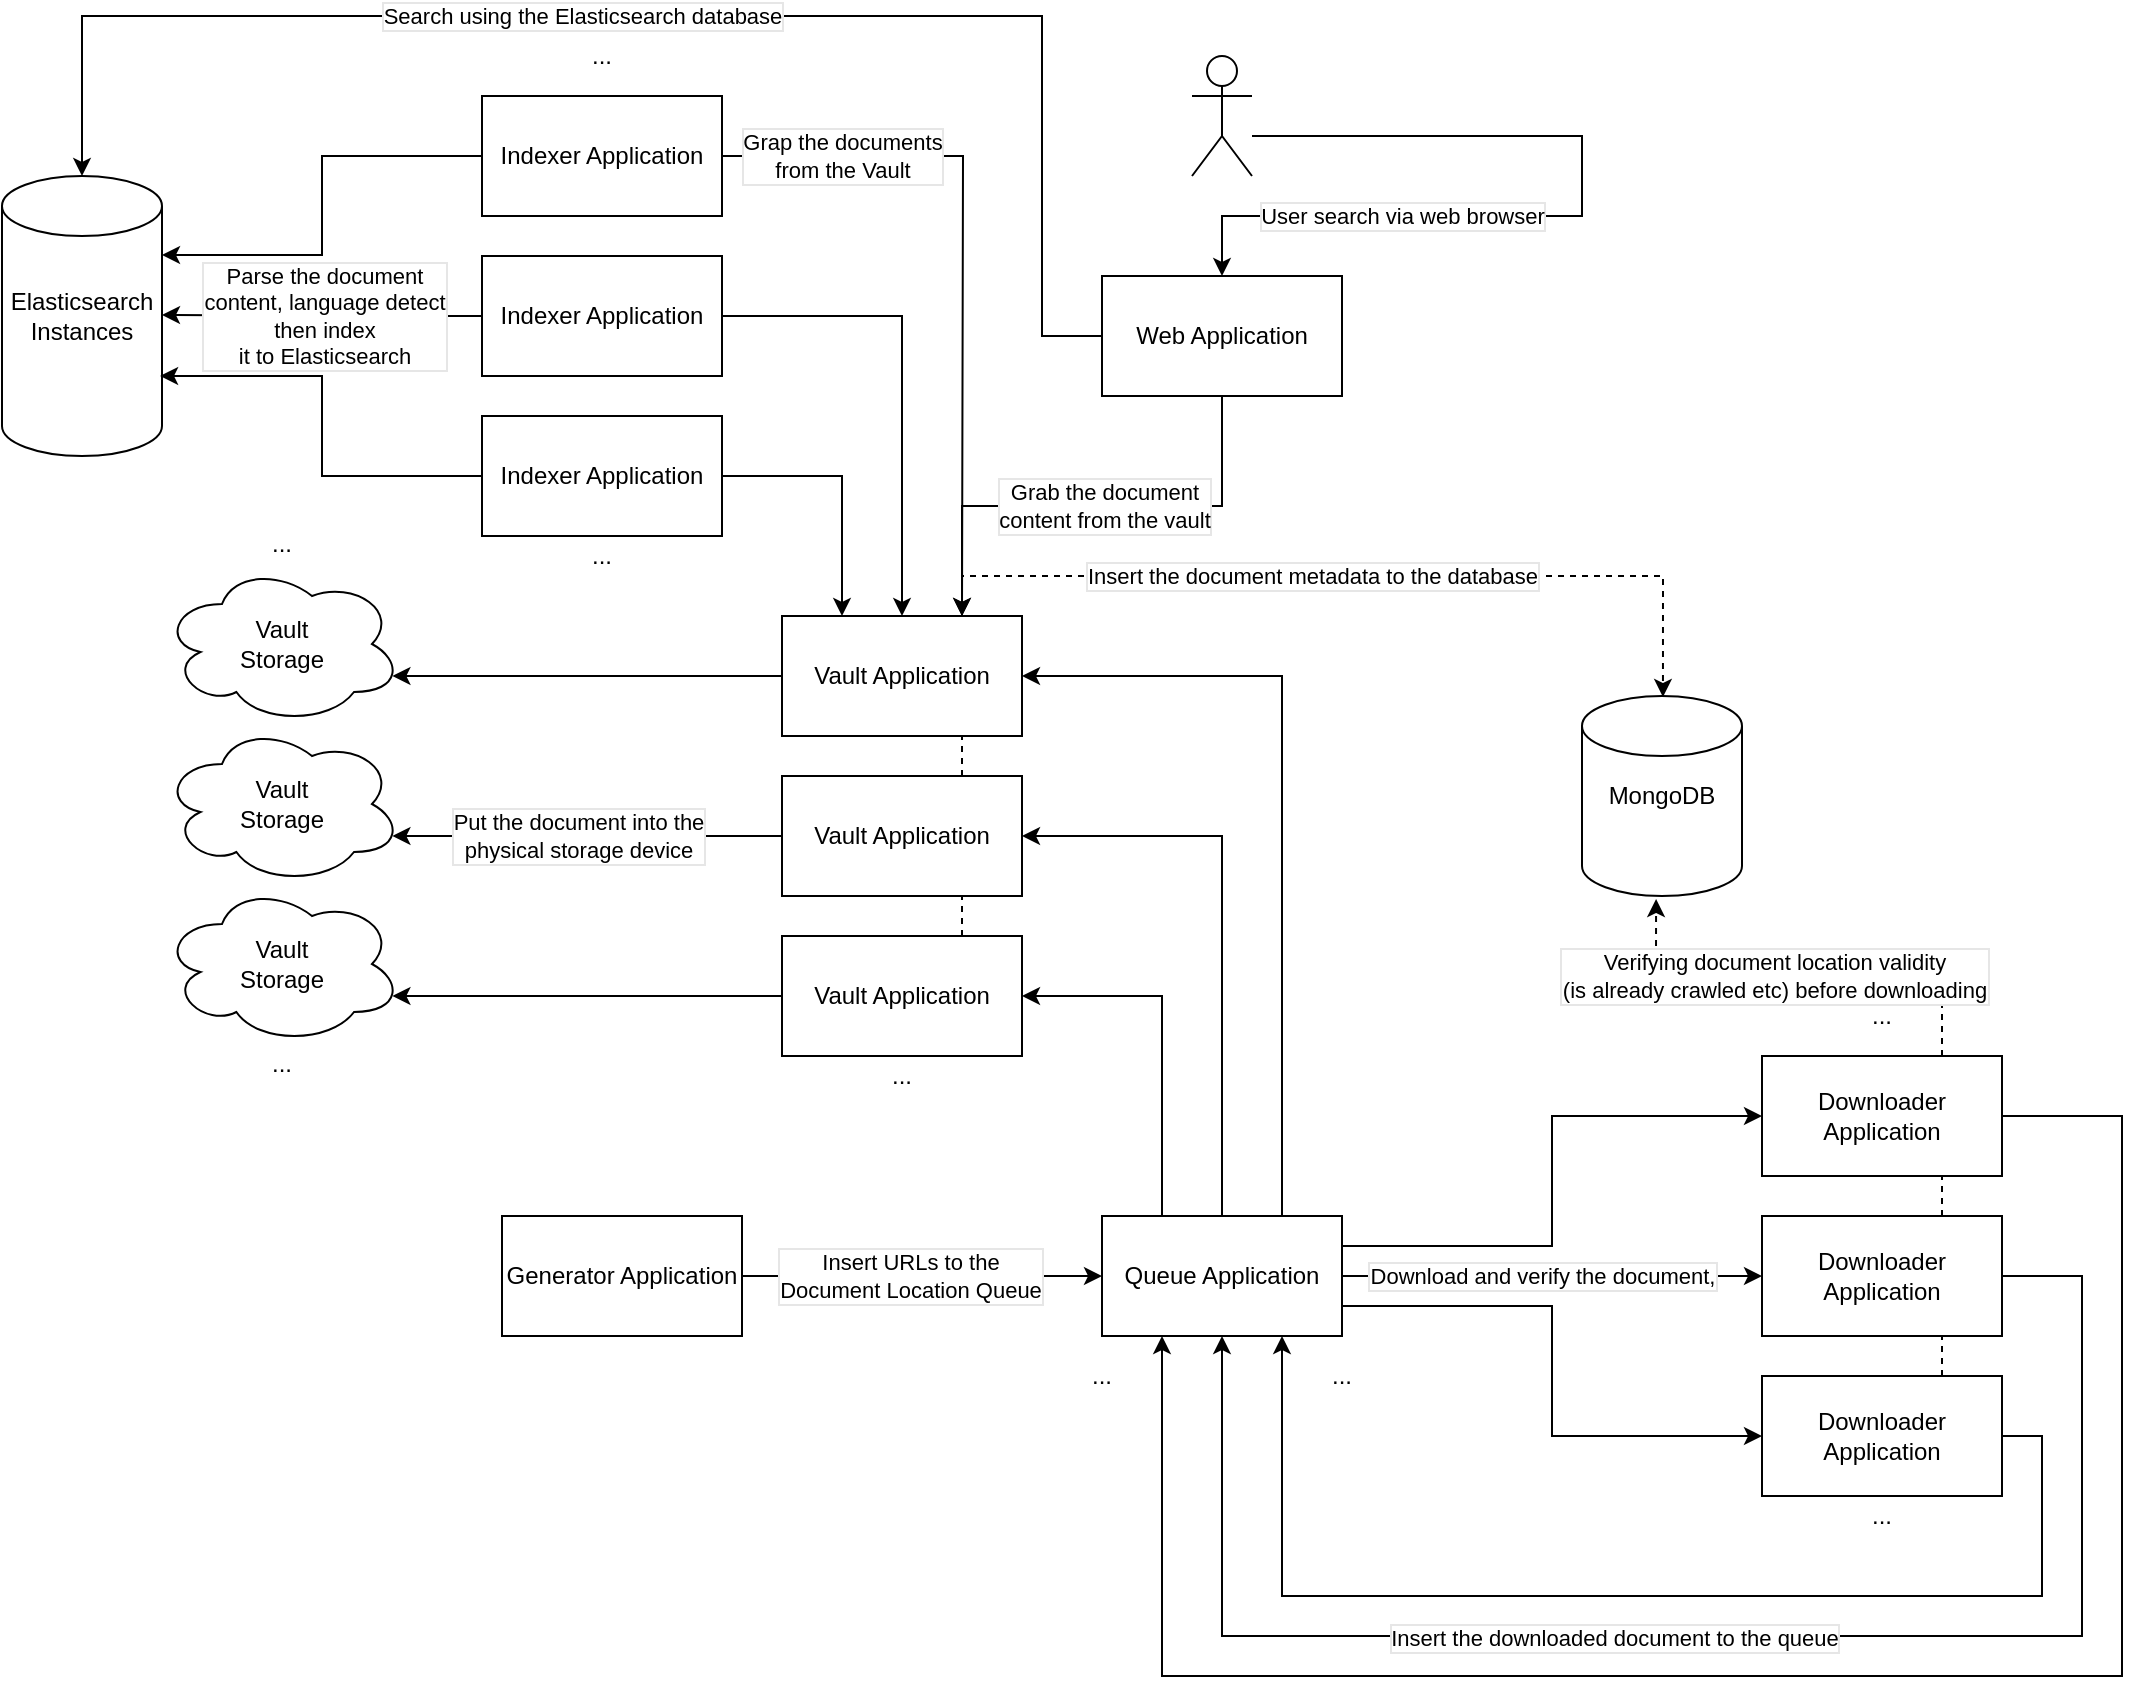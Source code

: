 <mxfile version="13.6.6" type="device"><diagram id="1iQj42AIyRgl3TGFdhaP" name="Page-1"><mxGraphModel dx="1792" dy="1683" grid="1" gridSize="10" guides="1" tooltips="1" connect="1" arrows="1" fold="1" page="1" pageScale="1" pageWidth="850" pageHeight="1100" math="0" shadow="0"><root><mxCell id="0"/><mxCell id="1" parent="0"/><mxCell id="GJ7fCo2yTdwIKpVJeAWD-3" style="edgeStyle=orthogonalEdgeStyle;rounded=0;orthogonalLoop=1;jettySize=auto;html=1;exitX=1;exitY=0.5;exitDx=0;exitDy=0;entryX=0;entryY=0.5;entryDx=0;entryDy=0;" edge="1" parent="1" source="GJ7fCo2yTdwIKpVJeAWD-1" target="GJ7fCo2yTdwIKpVJeAWD-2"><mxGeometry relative="1" as="geometry"/></mxCell><mxCell id="GJ7fCo2yTdwIKpVJeAWD-4" value="Insert URLs to the&lt;br&gt;Document Location Queue" style="edgeLabel;html=1;align=center;verticalAlign=middle;resizable=0;points=[];labelBorderColor=#E6E6E6;" vertex="1" connectable="0" parent="GJ7fCo2yTdwIKpVJeAWD-3"><mxGeometry x="0.2" relative="1" as="geometry"><mxPoint x="-24" as="offset"/></mxGeometry></mxCell><mxCell id="GJ7fCo2yTdwIKpVJeAWD-1" value="Generator Application" style="rounded=0;whiteSpace=wrap;html=1;" vertex="1" parent="1"><mxGeometry x="20" y="250" width="120" height="60" as="geometry"/></mxCell><mxCell id="GJ7fCo2yTdwIKpVJeAWD-8" style="edgeStyle=orthogonalEdgeStyle;rounded=0;orthogonalLoop=1;jettySize=auto;html=1;exitX=1;exitY=0.5;exitDx=0;exitDy=0;entryX=0;entryY=0.5;entryDx=0;entryDy=0;" edge="1" parent="1" source="GJ7fCo2yTdwIKpVJeAWD-2" target="GJ7fCo2yTdwIKpVJeAWD-6"><mxGeometry relative="1" as="geometry"/></mxCell><mxCell id="GJ7fCo2yTdwIKpVJeAWD-15" value="Download and verify the document," style="edgeLabel;html=1;align=center;verticalAlign=middle;resizable=0;points=[];labelBorderColor=#E6E6E6;" vertex="1" connectable="0" parent="GJ7fCo2yTdwIKpVJeAWD-8"><mxGeometry x="0.257" y="1" relative="1" as="geometry"><mxPoint x="-32" y="1" as="offset"/></mxGeometry></mxCell><mxCell id="GJ7fCo2yTdwIKpVJeAWD-11" style="edgeStyle=orthogonalEdgeStyle;rounded=0;orthogonalLoop=1;jettySize=auto;html=1;exitX=1;exitY=0.25;exitDx=0;exitDy=0;entryX=0;entryY=0.5;entryDx=0;entryDy=0;" edge="1" parent="1" source="GJ7fCo2yTdwIKpVJeAWD-2" target="GJ7fCo2yTdwIKpVJeAWD-5"><mxGeometry relative="1" as="geometry"><Array as="points"><mxPoint x="545" y="265"/><mxPoint x="545" y="200"/></Array></mxGeometry></mxCell><mxCell id="GJ7fCo2yTdwIKpVJeAWD-12" style="edgeStyle=orthogonalEdgeStyle;rounded=0;orthogonalLoop=1;jettySize=auto;html=1;exitX=1;exitY=0.75;exitDx=0;exitDy=0;entryX=0;entryY=0.5;entryDx=0;entryDy=0;" edge="1" parent="1" source="GJ7fCo2yTdwIKpVJeAWD-2" target="GJ7fCo2yTdwIKpVJeAWD-7"><mxGeometry relative="1" as="geometry"/></mxCell><mxCell id="GJ7fCo2yTdwIKpVJeAWD-37" style="edgeStyle=orthogonalEdgeStyle;rounded=0;orthogonalLoop=1;jettySize=auto;html=1;exitX=0.5;exitY=0;exitDx=0;exitDy=0;entryX=1;entryY=0.5;entryDx=0;entryDy=0;endArrow=classic;endFill=1;" edge="1" parent="1" source="GJ7fCo2yTdwIKpVJeAWD-2" target="GJ7fCo2yTdwIKpVJeAWD-32"><mxGeometry relative="1" as="geometry"/></mxCell><mxCell id="GJ7fCo2yTdwIKpVJeAWD-38" style="edgeStyle=orthogonalEdgeStyle;rounded=0;orthogonalLoop=1;jettySize=auto;html=1;exitX=0.25;exitY=0;exitDx=0;exitDy=0;entryX=1;entryY=0.5;entryDx=0;entryDy=0;endArrow=classic;endFill=1;" edge="1" parent="1" source="GJ7fCo2yTdwIKpVJeAWD-2" target="GJ7fCo2yTdwIKpVJeAWD-33"><mxGeometry relative="1" as="geometry"/></mxCell><mxCell id="GJ7fCo2yTdwIKpVJeAWD-39" style="edgeStyle=orthogonalEdgeStyle;rounded=0;orthogonalLoop=1;jettySize=auto;html=1;exitX=0.75;exitY=0;exitDx=0;exitDy=0;entryX=1;entryY=0.5;entryDx=0;entryDy=0;endArrow=classic;endFill=1;" edge="1" parent="1" source="GJ7fCo2yTdwIKpVJeAWD-2" target="GJ7fCo2yTdwIKpVJeAWD-31"><mxGeometry relative="1" as="geometry"/></mxCell><mxCell id="GJ7fCo2yTdwIKpVJeAWD-2" value="Queue Application" style="rounded=0;whiteSpace=wrap;html=1;" vertex="1" parent="1"><mxGeometry x="320" y="250" width="120" height="60" as="geometry"/></mxCell><mxCell id="GJ7fCo2yTdwIKpVJeAWD-16" style="edgeStyle=orthogonalEdgeStyle;rounded=0;orthogonalLoop=1;jettySize=auto;html=1;exitX=1;exitY=0.5;exitDx=0;exitDy=0;entryX=0.25;entryY=1;entryDx=0;entryDy=0;" edge="1" parent="1" source="GJ7fCo2yTdwIKpVJeAWD-5" target="GJ7fCo2yTdwIKpVJeAWD-2"><mxGeometry relative="1" as="geometry"><Array as="points"><mxPoint x="830" y="200"/><mxPoint x="830" y="480"/><mxPoint x="350" y="480"/></Array></mxGeometry></mxCell><mxCell id="GJ7fCo2yTdwIKpVJeAWD-26" style="edgeStyle=orthogonalEdgeStyle;rounded=0;orthogonalLoop=1;jettySize=auto;html=1;exitX=0.75;exitY=0;exitDx=0;exitDy=0;entryX=0.463;entryY=1.015;entryDx=0;entryDy=0;entryPerimeter=0;dashed=1;" edge="1" parent="1" source="GJ7fCo2yTdwIKpVJeAWD-5" target="GJ7fCo2yTdwIKpVJeAWD-25"><mxGeometry relative="1" as="geometry"/></mxCell><mxCell id="GJ7fCo2yTdwIKpVJeAWD-30" value="Verifying document location validity&lt;br&gt;(is already crawled etc) before downloading" style="edgeLabel;html=1;align=center;verticalAlign=middle;resizable=0;points=[];labelBorderColor=#E6E6E6;" vertex="1" connectable="0" parent="GJ7fCo2yTdwIKpVJeAWD-26"><mxGeometry x="0.122" relative="1" as="geometry"><mxPoint as="offset"/></mxGeometry></mxCell><mxCell id="GJ7fCo2yTdwIKpVJeAWD-5" value="Downloader Application" style="rounded=0;whiteSpace=wrap;html=1;" vertex="1" parent="1"><mxGeometry x="650" y="170" width="120" height="60" as="geometry"/></mxCell><mxCell id="GJ7fCo2yTdwIKpVJeAWD-17" style="edgeStyle=orthogonalEdgeStyle;rounded=0;orthogonalLoop=1;jettySize=auto;html=1;exitX=1;exitY=0.5;exitDx=0;exitDy=0;entryX=0.5;entryY=1;entryDx=0;entryDy=0;" edge="1" parent="1" source="GJ7fCo2yTdwIKpVJeAWD-6" target="GJ7fCo2yTdwIKpVJeAWD-2"><mxGeometry relative="1" as="geometry"><Array as="points"><mxPoint x="810" y="280"/><mxPoint x="810" y="460"/><mxPoint x="380" y="460"/></Array></mxGeometry></mxCell><mxCell id="GJ7fCo2yTdwIKpVJeAWD-24" value="Insert the downloaded document to the queue" style="edgeLabel;html=1;align=center;verticalAlign=middle;resizable=0;points=[];labelBorderColor=#E6E6E6;" vertex="1" connectable="0" parent="GJ7fCo2yTdwIKpVJeAWD-17"><mxGeometry x="0.135" y="1" relative="1" as="geometry"><mxPoint as="offset"/></mxGeometry></mxCell><mxCell id="GJ7fCo2yTdwIKpVJeAWD-27" style="edgeStyle=orthogonalEdgeStyle;rounded=0;orthogonalLoop=1;jettySize=auto;html=1;exitX=0.75;exitY=0;exitDx=0;exitDy=0;entryX=0.75;entryY=1;entryDx=0;entryDy=0;dashed=1;endArrow=none;endFill=0;" edge="1" parent="1" source="GJ7fCo2yTdwIKpVJeAWD-6" target="GJ7fCo2yTdwIKpVJeAWD-5"><mxGeometry relative="1" as="geometry"/></mxCell><mxCell id="GJ7fCo2yTdwIKpVJeAWD-6" value="Downloader Application" style="rounded=0;whiteSpace=wrap;html=1;" vertex="1" parent="1"><mxGeometry x="650" y="250" width="120" height="60" as="geometry"/></mxCell><mxCell id="GJ7fCo2yTdwIKpVJeAWD-18" style="edgeStyle=orthogonalEdgeStyle;rounded=0;orthogonalLoop=1;jettySize=auto;html=1;exitX=1;exitY=0.5;exitDx=0;exitDy=0;entryX=0.75;entryY=1;entryDx=0;entryDy=0;" edge="1" parent="1" source="GJ7fCo2yTdwIKpVJeAWD-7" target="GJ7fCo2yTdwIKpVJeAWD-2"><mxGeometry relative="1" as="geometry"><Array as="points"><mxPoint x="790" y="360"/><mxPoint x="790" y="440"/><mxPoint x="410" y="440"/></Array></mxGeometry></mxCell><mxCell id="GJ7fCo2yTdwIKpVJeAWD-28" style="edgeStyle=orthogonalEdgeStyle;rounded=0;orthogonalLoop=1;jettySize=auto;html=1;exitX=0.75;exitY=0;exitDx=0;exitDy=0;entryX=0.75;entryY=1;entryDx=0;entryDy=0;dashed=1;endArrow=none;endFill=0;" edge="1" parent="1" source="GJ7fCo2yTdwIKpVJeAWD-7" target="GJ7fCo2yTdwIKpVJeAWD-6"><mxGeometry relative="1" as="geometry"/></mxCell><mxCell id="GJ7fCo2yTdwIKpVJeAWD-7" value="Downloader Application" style="rounded=0;whiteSpace=wrap;html=1;" vertex="1" parent="1"><mxGeometry x="650" y="330" width="120" height="60" as="geometry"/></mxCell><mxCell id="GJ7fCo2yTdwIKpVJeAWD-13" value="..." style="text;html=1;strokeColor=none;fillColor=none;align=center;verticalAlign=middle;whiteSpace=wrap;rounded=0;" vertex="1" parent="1"><mxGeometry x="690" y="140" width="40" height="20" as="geometry"/></mxCell><mxCell id="GJ7fCo2yTdwIKpVJeAWD-14" value="..." style="text;html=1;strokeColor=none;fillColor=none;align=center;verticalAlign=middle;whiteSpace=wrap;rounded=0;" vertex="1" parent="1"><mxGeometry x="690" y="390" width="40" height="20" as="geometry"/></mxCell><mxCell id="GJ7fCo2yTdwIKpVJeAWD-19" value="..." style="text;html=1;strokeColor=none;fillColor=none;align=center;verticalAlign=middle;whiteSpace=wrap;rounded=0;" vertex="1" parent="1"><mxGeometry x="420" y="320" width="40" height="20" as="geometry"/></mxCell><mxCell id="GJ7fCo2yTdwIKpVJeAWD-20" value="..." style="text;html=1;strokeColor=none;fillColor=none;align=center;verticalAlign=middle;whiteSpace=wrap;rounded=0;" vertex="1" parent="1"><mxGeometry x="300" y="320" width="40" height="20" as="geometry"/></mxCell><mxCell id="GJ7fCo2yTdwIKpVJeAWD-25" value="MongoDB" style="shape=cylinder2;whiteSpace=wrap;html=1;boundedLbl=1;backgroundOutline=1;size=15;" vertex="1" parent="1"><mxGeometry x="560" y="-10" width="80" height="100" as="geometry"/></mxCell><mxCell id="GJ7fCo2yTdwIKpVJeAWD-43" style="edgeStyle=orthogonalEdgeStyle;rounded=0;orthogonalLoop=1;jettySize=auto;html=1;exitX=0;exitY=0.5;exitDx=0;exitDy=0;entryX=0.96;entryY=0.7;entryDx=0;entryDy=0;entryPerimeter=0;endArrow=classic;endFill=1;" edge="1" parent="1" source="GJ7fCo2yTdwIKpVJeAWD-31" target="GJ7fCo2yTdwIKpVJeAWD-40"><mxGeometry relative="1" as="geometry"/></mxCell><mxCell id="GJ7fCo2yTdwIKpVJeAWD-51" style="edgeStyle=orthogonalEdgeStyle;rounded=0;orthogonalLoop=1;jettySize=auto;html=1;exitX=0.75;exitY=0;exitDx=0;exitDy=0;entryX=0.506;entryY=0.005;entryDx=0;entryDy=0;entryPerimeter=0;dashed=1;endArrow=classic;endFill=1;" edge="1" parent="1" source="GJ7fCo2yTdwIKpVJeAWD-31" target="GJ7fCo2yTdwIKpVJeAWD-25"><mxGeometry relative="1" as="geometry"/></mxCell><mxCell id="GJ7fCo2yTdwIKpVJeAWD-52" value="Insert the document metadata to the database" style="edgeLabel;html=1;align=center;verticalAlign=middle;resizable=0;points=[];labelBorderColor=#E6E6E6;" vertex="1" connectable="0" parent="GJ7fCo2yTdwIKpVJeAWD-51"><mxGeometry x="-0.174" y="2" relative="1" as="geometry"><mxPoint x="17" y="2" as="offset"/></mxGeometry></mxCell><mxCell id="GJ7fCo2yTdwIKpVJeAWD-31" value="Vault Application" style="rounded=0;whiteSpace=wrap;html=1;" vertex="1" parent="1"><mxGeometry x="160" y="-50" width="120" height="60" as="geometry"/></mxCell><mxCell id="GJ7fCo2yTdwIKpVJeAWD-44" style="edgeStyle=orthogonalEdgeStyle;rounded=0;orthogonalLoop=1;jettySize=auto;html=1;exitX=0;exitY=0.5;exitDx=0;exitDy=0;entryX=0.96;entryY=0.7;entryDx=0;entryDy=0;entryPerimeter=0;endArrow=classic;endFill=1;" edge="1" parent="1" source="GJ7fCo2yTdwIKpVJeAWD-32" target="GJ7fCo2yTdwIKpVJeAWD-41"><mxGeometry relative="1" as="geometry"/></mxCell><mxCell id="GJ7fCo2yTdwIKpVJeAWD-46" value="Put the document into the&lt;br&gt;physical storage device" style="edgeLabel;html=1;align=center;verticalAlign=middle;resizable=0;points=[];labelBorderColor=#E6E6E6;" vertex="1" connectable="0" parent="GJ7fCo2yTdwIKpVJeAWD-44"><mxGeometry x="0.225" y="-1" relative="1" as="geometry"><mxPoint x="17" y="1" as="offset"/></mxGeometry></mxCell><mxCell id="GJ7fCo2yTdwIKpVJeAWD-50" style="edgeStyle=orthogonalEdgeStyle;rounded=0;orthogonalLoop=1;jettySize=auto;html=1;exitX=0.75;exitY=0;exitDx=0;exitDy=0;entryX=0.75;entryY=1;entryDx=0;entryDy=0;dashed=1;endArrow=none;endFill=0;" edge="1" parent="1" source="GJ7fCo2yTdwIKpVJeAWD-32" target="GJ7fCo2yTdwIKpVJeAWD-31"><mxGeometry relative="1" as="geometry"/></mxCell><mxCell id="GJ7fCo2yTdwIKpVJeAWD-32" value="Vault Application" style="rounded=0;whiteSpace=wrap;html=1;" vertex="1" parent="1"><mxGeometry x="160" y="30" width="120" height="60" as="geometry"/></mxCell><mxCell id="GJ7fCo2yTdwIKpVJeAWD-45" style="edgeStyle=orthogonalEdgeStyle;rounded=0;orthogonalLoop=1;jettySize=auto;html=1;exitX=0;exitY=0.5;exitDx=0;exitDy=0;entryX=0.96;entryY=0.7;entryDx=0;entryDy=0;entryPerimeter=0;endArrow=classic;endFill=1;" edge="1" parent="1" source="GJ7fCo2yTdwIKpVJeAWD-33" target="GJ7fCo2yTdwIKpVJeAWD-42"><mxGeometry relative="1" as="geometry"/></mxCell><mxCell id="GJ7fCo2yTdwIKpVJeAWD-49" style="edgeStyle=orthogonalEdgeStyle;rounded=0;orthogonalLoop=1;jettySize=auto;html=1;exitX=0.75;exitY=0;exitDx=0;exitDy=0;entryX=0.75;entryY=1;entryDx=0;entryDy=0;endArrow=none;endFill=0;dashed=1;" edge="1" parent="1" source="GJ7fCo2yTdwIKpVJeAWD-33" target="GJ7fCo2yTdwIKpVJeAWD-32"><mxGeometry relative="1" as="geometry"/></mxCell><mxCell id="GJ7fCo2yTdwIKpVJeAWD-33" value="Vault Application" style="rounded=0;whiteSpace=wrap;html=1;" vertex="1" parent="1"><mxGeometry x="160" y="110" width="120" height="60" as="geometry"/></mxCell><mxCell id="GJ7fCo2yTdwIKpVJeAWD-34" value="..." style="text;html=1;strokeColor=none;fillColor=none;align=center;verticalAlign=middle;whiteSpace=wrap;rounded=0;" vertex="1" parent="1"><mxGeometry x="200" y="170" width="40" height="20" as="geometry"/></mxCell><mxCell id="GJ7fCo2yTdwIKpVJeAWD-40" value="Vault&lt;br&gt;Storage" style="ellipse;shape=cloud;whiteSpace=wrap;html=1;" vertex="1" parent="1"><mxGeometry x="-150" y="-76" width="120" height="80" as="geometry"/></mxCell><mxCell id="GJ7fCo2yTdwIKpVJeAWD-41" value="Vault&lt;br&gt;Storage" style="ellipse;shape=cloud;whiteSpace=wrap;html=1;" vertex="1" parent="1"><mxGeometry x="-150" y="4" width="120" height="80" as="geometry"/></mxCell><mxCell id="GJ7fCo2yTdwIKpVJeAWD-42" value="Vault&lt;br&gt;Storage" style="ellipse;shape=cloud;whiteSpace=wrap;html=1;" vertex="1" parent="1"><mxGeometry x="-150" y="84" width="120" height="80" as="geometry"/></mxCell><mxCell id="GJ7fCo2yTdwIKpVJeAWD-47" value="..." style="text;html=1;strokeColor=none;fillColor=none;align=center;verticalAlign=middle;whiteSpace=wrap;rounded=0;" vertex="1" parent="1"><mxGeometry x="-110" y="164" width="40" height="20" as="geometry"/></mxCell><mxCell id="GJ7fCo2yTdwIKpVJeAWD-48" value="..." style="text;html=1;strokeColor=none;fillColor=none;align=center;verticalAlign=middle;whiteSpace=wrap;rounded=0;" vertex="1" parent="1"><mxGeometry x="-110" y="-96" width="40" height="20" as="geometry"/></mxCell><mxCell id="GJ7fCo2yTdwIKpVJeAWD-61" style="edgeStyle=orthogonalEdgeStyle;rounded=0;orthogonalLoop=1;jettySize=auto;html=1;exitX=1;exitY=0.5;exitDx=0;exitDy=0;entryX=0.5;entryY=0;entryDx=0;entryDy=0;endArrow=classic;endFill=1;" edge="1" parent="1" source="GJ7fCo2yTdwIKpVJeAWD-53" target="GJ7fCo2yTdwIKpVJeAWD-31"><mxGeometry relative="1" as="geometry"/></mxCell><mxCell id="GJ7fCo2yTdwIKpVJeAWD-65" style="edgeStyle=orthogonalEdgeStyle;rounded=0;orthogonalLoop=1;jettySize=auto;html=1;exitX=0;exitY=0.5;exitDx=0;exitDy=0;entryX=1;entryY=0.496;entryDx=0;entryDy=0;entryPerimeter=0;endArrow=classic;endFill=1;" edge="1" parent="1" source="GJ7fCo2yTdwIKpVJeAWD-53" target="GJ7fCo2yTdwIKpVJeAWD-55"><mxGeometry relative="1" as="geometry"/></mxCell><mxCell id="GJ7fCo2yTdwIKpVJeAWD-67" value="Parse the document&lt;br&gt;content, language detect&lt;br&gt;then index&lt;br&gt;it to Elasticsearch" style="edgeLabel;html=1;align=center;verticalAlign=middle;resizable=0;points=[];labelBorderColor=#E6E6E6;" vertex="1" connectable="0" parent="GJ7fCo2yTdwIKpVJeAWD-65"><mxGeometry x="0.153" relative="1" as="geometry"><mxPoint x="12.4" y="0.59" as="offset"/></mxGeometry></mxCell><mxCell id="GJ7fCo2yTdwIKpVJeAWD-53" value="Indexer Application" style="rounded=0;whiteSpace=wrap;html=1;" vertex="1" parent="1"><mxGeometry x="10" y="-230" width="120" height="60" as="geometry"/></mxCell><mxCell id="GJ7fCo2yTdwIKpVJeAWD-55" value="Elasticsearch&lt;br&gt;Instances" style="shape=cylinder2;whiteSpace=wrap;html=1;boundedLbl=1;backgroundOutline=1;size=15;" vertex="1" parent="1"><mxGeometry x="-230" y="-270" width="80" height="140" as="geometry"/></mxCell><mxCell id="GJ7fCo2yTdwIKpVJeAWD-60" style="edgeStyle=orthogonalEdgeStyle;rounded=0;orthogonalLoop=1;jettySize=auto;html=1;exitX=1;exitY=0.5;exitDx=0;exitDy=0;entryX=0.25;entryY=0;entryDx=0;entryDy=0;endArrow=classic;endFill=1;" edge="1" parent="1" source="GJ7fCo2yTdwIKpVJeAWD-56" target="GJ7fCo2yTdwIKpVJeAWD-31"><mxGeometry relative="1" as="geometry"/></mxCell><mxCell id="GJ7fCo2yTdwIKpVJeAWD-66" style="edgeStyle=orthogonalEdgeStyle;rounded=0;orthogonalLoop=1;jettySize=auto;html=1;exitX=0;exitY=0.5;exitDx=0;exitDy=0;endArrow=classic;endFill=1;entryX=0.988;entryY=0.714;entryDx=0;entryDy=0;entryPerimeter=0;" edge="1" parent="1" source="GJ7fCo2yTdwIKpVJeAWD-56" target="GJ7fCo2yTdwIKpVJeAWD-55"><mxGeometry relative="1" as="geometry"><mxPoint x="-130" y="-160" as="targetPoint"/></mxGeometry></mxCell><mxCell id="GJ7fCo2yTdwIKpVJeAWD-56" value="Indexer Application" style="rounded=0;whiteSpace=wrap;html=1;" vertex="1" parent="1"><mxGeometry x="10" y="-150" width="120" height="60" as="geometry"/></mxCell><mxCell id="GJ7fCo2yTdwIKpVJeAWD-62" style="edgeStyle=orthogonalEdgeStyle;rounded=0;orthogonalLoop=1;jettySize=auto;html=1;exitX=1;exitY=0.5;exitDx=0;exitDy=0;endArrow=classic;endFill=1;" edge="1" parent="1" source="GJ7fCo2yTdwIKpVJeAWD-57"><mxGeometry relative="1" as="geometry"><mxPoint x="250" y="-50" as="targetPoint"/></mxGeometry></mxCell><mxCell id="GJ7fCo2yTdwIKpVJeAWD-63" value="Grap the documents&lt;br&gt;from the Vault" style="edgeLabel;html=1;align=center;verticalAlign=middle;resizable=0;points=[];labelBorderColor=#E6E6E6;" vertex="1" connectable="0" parent="GJ7fCo2yTdwIKpVJeAWD-62"><mxGeometry x="-0.714" y="1" relative="1" as="geometry"><mxPoint x="10" y="1" as="offset"/></mxGeometry></mxCell><mxCell id="GJ7fCo2yTdwIKpVJeAWD-64" style="edgeStyle=orthogonalEdgeStyle;rounded=0;orthogonalLoop=1;jettySize=auto;html=1;exitX=0;exitY=0.5;exitDx=0;exitDy=0;entryX=1;entryY=0.282;entryDx=0;entryDy=0;entryPerimeter=0;endArrow=classic;endFill=1;" edge="1" parent="1" source="GJ7fCo2yTdwIKpVJeAWD-57" target="GJ7fCo2yTdwIKpVJeAWD-55"><mxGeometry relative="1" as="geometry"/></mxCell><mxCell id="GJ7fCo2yTdwIKpVJeAWD-57" value="Indexer Application" style="rounded=0;whiteSpace=wrap;html=1;" vertex="1" parent="1"><mxGeometry x="10" y="-310" width="120" height="60" as="geometry"/></mxCell><mxCell id="GJ7fCo2yTdwIKpVJeAWD-58" value="..." style="text;html=1;strokeColor=none;fillColor=none;align=center;verticalAlign=middle;whiteSpace=wrap;rounded=0;" vertex="1" parent="1"><mxGeometry x="50" y="-90" width="40" height="20" as="geometry"/></mxCell><mxCell id="GJ7fCo2yTdwIKpVJeAWD-59" value="..." style="text;html=1;strokeColor=none;fillColor=none;align=center;verticalAlign=middle;whiteSpace=wrap;rounded=0;" vertex="1" parent="1"><mxGeometry x="50" y="-340" width="40" height="20" as="geometry"/></mxCell><mxCell id="GJ7fCo2yTdwIKpVJeAWD-69" style="edgeStyle=orthogonalEdgeStyle;rounded=0;orthogonalLoop=1;jettySize=auto;html=1;exitX=0;exitY=0.5;exitDx=0;exitDy=0;entryX=0.5;entryY=0;entryDx=0;entryDy=0;entryPerimeter=0;endArrow=classic;endFill=1;" edge="1" parent="1" source="GJ7fCo2yTdwIKpVJeAWD-68" target="GJ7fCo2yTdwIKpVJeAWD-55"><mxGeometry relative="1" as="geometry"><Array as="points"><mxPoint x="290" y="-190"/><mxPoint x="290" y="-350"/><mxPoint x="-190" y="-350"/></Array></mxGeometry></mxCell><mxCell id="GJ7fCo2yTdwIKpVJeAWD-70" value="Search using the Elasticsearch database" style="edgeLabel;html=1;align=center;verticalAlign=middle;resizable=0;points=[];labelBorderColor=#E6E6E6;" vertex="1" connectable="0" parent="GJ7fCo2yTdwIKpVJeAWD-69"><mxGeometry x="0.245" relative="1" as="geometry"><mxPoint x="47" as="offset"/></mxGeometry></mxCell><mxCell id="GJ7fCo2yTdwIKpVJeAWD-71" style="edgeStyle=orthogonalEdgeStyle;rounded=0;orthogonalLoop=1;jettySize=auto;html=1;exitX=0.5;exitY=1;exitDx=0;exitDy=0;entryX=0.75;entryY=0;entryDx=0;entryDy=0;endArrow=classic;endFill=1;" edge="1" parent="1" source="GJ7fCo2yTdwIKpVJeAWD-68" target="GJ7fCo2yTdwIKpVJeAWD-31"><mxGeometry relative="1" as="geometry"/></mxCell><mxCell id="GJ7fCo2yTdwIKpVJeAWD-72" value="Grab the document&lt;br&gt;content from the vault" style="edgeLabel;html=1;align=center;verticalAlign=middle;resizable=0;points=[];labelBorderColor=#E6E6E6;" vertex="1" connectable="0" parent="GJ7fCo2yTdwIKpVJeAWD-71"><mxGeometry x="0.238" relative="1" as="geometry"><mxPoint x="34" as="offset"/></mxGeometry></mxCell><mxCell id="GJ7fCo2yTdwIKpVJeAWD-78" style="edgeStyle=orthogonalEdgeStyle;rounded=0;orthogonalLoop=1;jettySize=auto;html=1;exitX=0.5;exitY=0;exitDx=0;exitDy=0;endArrow=none;endFill=0;startArrow=classic;startFill=1;" edge="1" parent="1" source="GJ7fCo2yTdwIKpVJeAWD-68" target="GJ7fCo2yTdwIKpVJeAWD-74"><mxGeometry relative="1" as="geometry"><Array as="points"><mxPoint x="380" y="-250"/><mxPoint x="560" y="-250"/><mxPoint x="560" y="-290"/></Array></mxGeometry></mxCell><mxCell id="GJ7fCo2yTdwIKpVJeAWD-79" value="User search via web browser" style="edgeLabel;html=1;align=center;verticalAlign=middle;resizable=0;points=[];labelBorderColor=#E6E6E6;" vertex="1" connectable="0" parent="GJ7fCo2yTdwIKpVJeAWD-78"><mxGeometry x="-0.233" y="-1" relative="1" as="geometry"><mxPoint x="-39" y="-1" as="offset"/></mxGeometry></mxCell><mxCell id="GJ7fCo2yTdwIKpVJeAWD-68" value="Web Application" style="rounded=0;whiteSpace=wrap;html=1;" vertex="1" parent="1"><mxGeometry x="320" y="-220" width="120" height="60" as="geometry"/></mxCell><mxCell id="GJ7fCo2yTdwIKpVJeAWD-74" value="" style="shape=umlActor;verticalLabelPosition=bottom;verticalAlign=top;html=1;outlineConnect=0;" vertex="1" parent="1"><mxGeometry x="365" y="-330" width="30" height="60" as="geometry"/></mxCell></root></mxGraphModel></diagram></mxfile>
